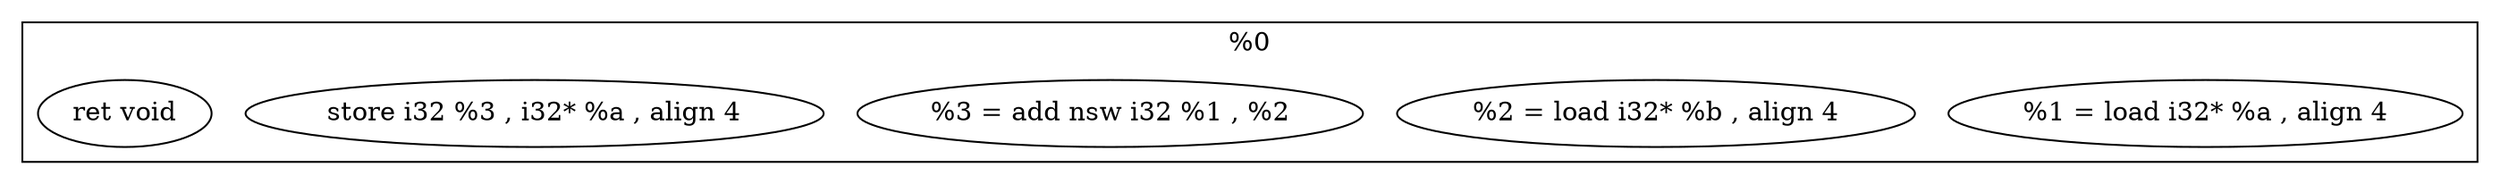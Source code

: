 digraph {
	graph [bb="0,0,1335,91"];
	node [label="\N"];
	subgraph cluster_74 {
		graph [bb="8,8,1327,83",
			label="%0",
			lheight=0.21,
			lp="667.5,71.5",
			lwidth=0.32
		];
		75		 [height=0.5,
			label="%1 = load i32* %a , align 4",
			pos="1181,34",
			width=3.8394];
		76		 [height=0.5,
			label="%2 = load i32* %b , align 4",
			pos="885,34",
			width=3.8623];
		77		 [height=0.5,
			label="%3 = add nsw i32 %1 , %2",
			pos="592,34",
			width=3.7616];
		78		 [height=0.5,
			label="store i32 %3 , i32* %a , align 4",
			pos="283,34",
			width=4.3102];
		79		 [height=0.5,
			label="ret void",
			pos="63,34",
			width=1.2888];
	}
}
